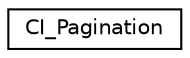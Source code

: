 digraph "Graphical Class Hierarchy"
{
 // LATEX_PDF_SIZE
  edge [fontname="Helvetica",fontsize="10",labelfontname="Helvetica",labelfontsize="10"];
  node [fontname="Helvetica",fontsize="10",shape=record];
  rankdir="LR";
  Node0 [label="CI_Pagination",height=0.2,width=0.4,color="black", fillcolor="white", style="filled",URL="$class_c_i___pagination.html",tooltip=" "];
}
